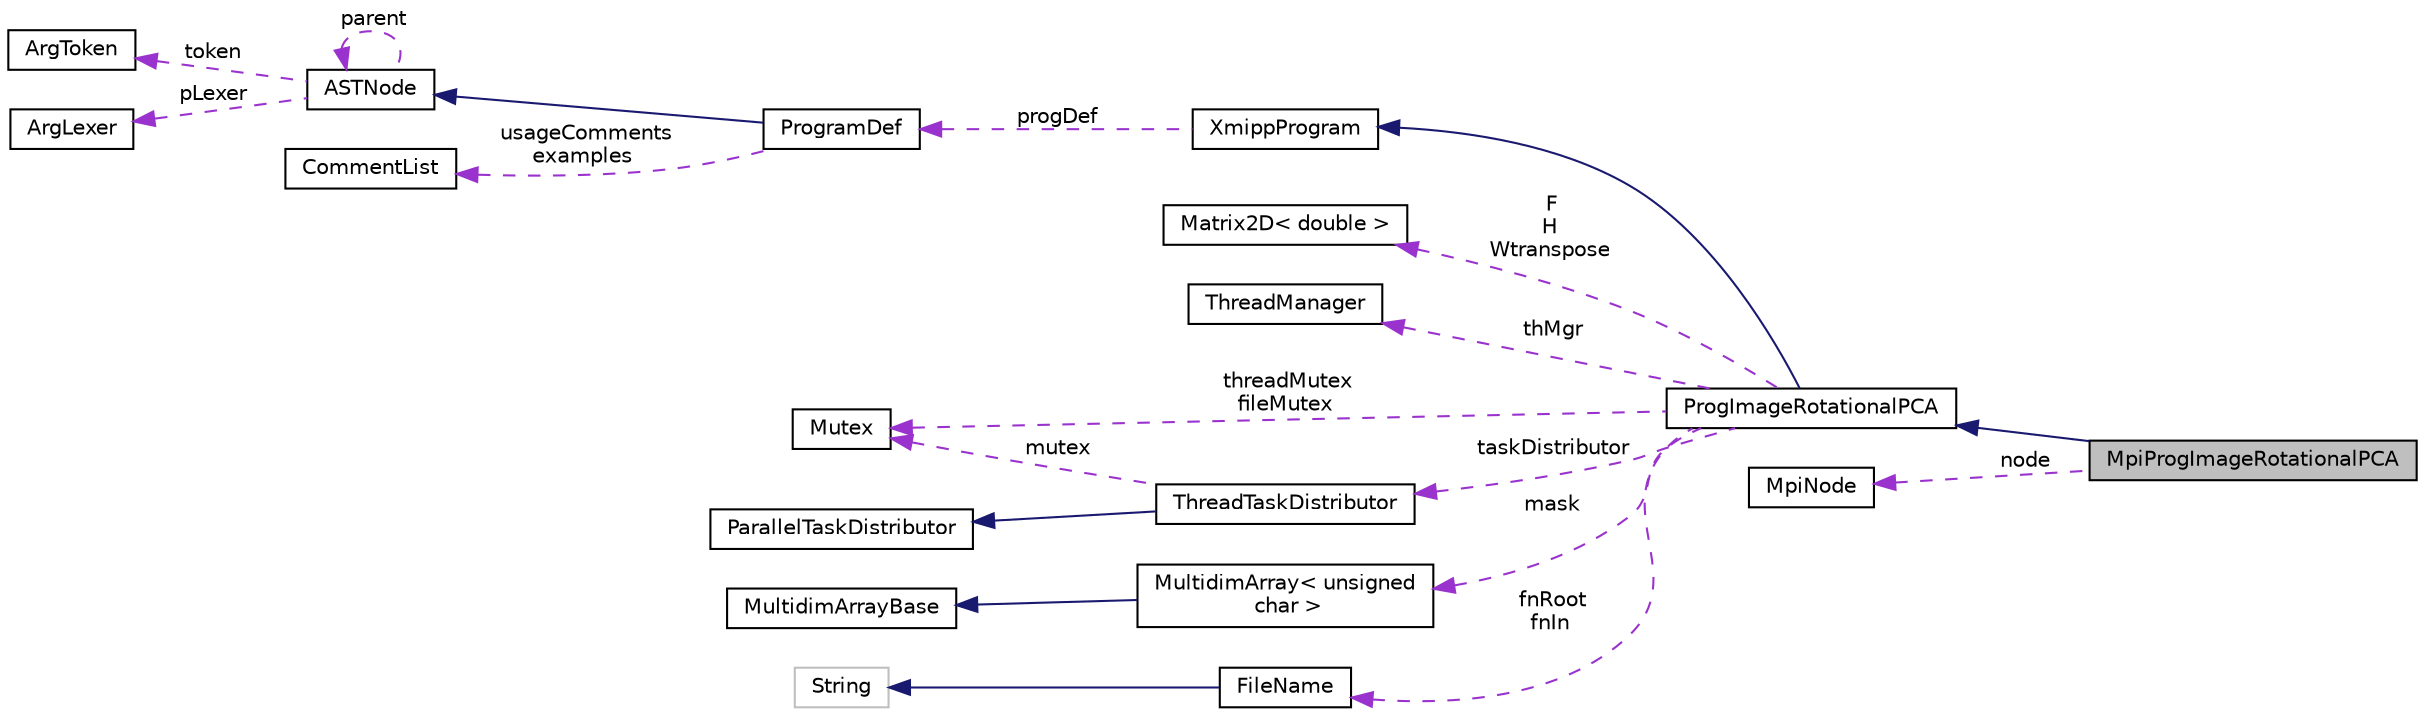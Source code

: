 digraph "MpiProgImageRotationalPCA"
{
  edge [fontname="Helvetica",fontsize="10",labelfontname="Helvetica",labelfontsize="10"];
  node [fontname="Helvetica",fontsize="10",shape=record];
  rankdir="LR";
  Node3 [label="MpiProgImageRotationalPCA",height=0.2,width=0.4,color="black", fillcolor="grey75", style="filled", fontcolor="black"];
  Node4 -> Node3 [dir="back",color="midnightblue",fontsize="10",style="solid",fontname="Helvetica"];
  Node4 [label="ProgImageRotationalPCA",height=0.2,width=0.4,color="black", fillcolor="white", style="filled",URL="$classProgImageRotationalPCA.html"];
  Node5 -> Node4 [dir="back",color="midnightblue",fontsize="10",style="solid",fontname="Helvetica"];
  Node5 [label="XmippProgram",height=0.2,width=0.4,color="black", fillcolor="white", style="filled",URL="$classXmippProgram.html"];
  Node6 -> Node5 [dir="back",color="darkorchid3",fontsize="10",style="dashed",label=" progDef" ,fontname="Helvetica"];
  Node6 [label="ProgramDef",height=0.2,width=0.4,color="black", fillcolor="white", style="filled",URL="$classProgramDef.html"];
  Node7 -> Node6 [dir="back",color="midnightblue",fontsize="10",style="solid",fontname="Helvetica"];
  Node7 [label="ASTNode",height=0.2,width=0.4,color="black", fillcolor="white", style="filled",URL="$classASTNode.html"];
  Node8 -> Node7 [dir="back",color="darkorchid3",fontsize="10",style="dashed",label=" token" ,fontname="Helvetica"];
  Node8 [label="ArgToken",height=0.2,width=0.4,color="black", fillcolor="white", style="filled",URL="$classArgToken.html"];
  Node9 -> Node7 [dir="back",color="darkorchid3",fontsize="10",style="dashed",label=" pLexer" ,fontname="Helvetica"];
  Node9 [label="ArgLexer",height=0.2,width=0.4,color="black", fillcolor="white", style="filled",URL="$classArgLexer.html"];
  Node7 -> Node7 [dir="back",color="darkorchid3",fontsize="10",style="dashed",label=" parent" ,fontname="Helvetica"];
  Node10 -> Node6 [dir="back",color="darkorchid3",fontsize="10",style="dashed",label=" usageComments\nexamples" ,fontname="Helvetica"];
  Node10 [label="CommentList",height=0.2,width=0.4,color="black", fillcolor="white", style="filled",URL="$classCommentList.html"];
  Node11 -> Node4 [dir="back",color="darkorchid3",fontsize="10",style="dashed",label=" F\nH\nWtranspose" ,fontname="Helvetica"];
  Node11 [label="Matrix2D\< double \>",height=0.2,width=0.4,color="black", fillcolor="white", style="filled",URL="$classMatrix2D.html"];
  Node12 -> Node4 [dir="back",color="darkorchid3",fontsize="10",style="dashed",label=" thMgr" ,fontname="Helvetica"];
  Node12 [label="ThreadManager",height=0.2,width=0.4,color="black", fillcolor="white", style="filled",URL="$classThreadManager.html"];
  Node13 -> Node4 [dir="back",color="darkorchid3",fontsize="10",style="dashed",label=" threadMutex\nfileMutex" ,fontname="Helvetica"];
  Node13 [label="Mutex",height=0.2,width=0.4,color="black", fillcolor="white", style="filled",URL="$classMutex.html"];
  Node14 -> Node4 [dir="back",color="darkorchid3",fontsize="10",style="dashed",label=" taskDistributor" ,fontname="Helvetica"];
  Node14 [label="ThreadTaskDistributor",height=0.2,width=0.4,color="black", fillcolor="white", style="filled",URL="$classThreadTaskDistributor.html"];
  Node15 -> Node14 [dir="back",color="midnightblue",fontsize="10",style="solid",fontname="Helvetica"];
  Node15 [label="ParallelTaskDistributor",height=0.2,width=0.4,color="black", fillcolor="white", style="filled",URL="$classParallelTaskDistributor.html"];
  Node13 -> Node14 [dir="back",color="darkorchid3",fontsize="10",style="dashed",label=" mutex" ,fontname="Helvetica"];
  Node16 -> Node4 [dir="back",color="darkorchid3",fontsize="10",style="dashed",label=" mask" ,fontname="Helvetica"];
  Node16 [label="MultidimArray\< unsigned\l char \>",height=0.2,width=0.4,color="black", fillcolor="white", style="filled",URL="$classMultidimArray.html"];
  Node17 -> Node16 [dir="back",color="midnightblue",fontsize="10",style="solid",fontname="Helvetica"];
  Node17 [label="MultidimArrayBase",height=0.2,width=0.4,color="black", fillcolor="white", style="filled",URL="$classMultidimArrayBase.html"];
  Node18 -> Node4 [dir="back",color="darkorchid3",fontsize="10",style="dashed",label=" fnRoot\nfnIn" ,fontname="Helvetica"];
  Node18 [label="FileName",height=0.2,width=0.4,color="black", fillcolor="white", style="filled",URL="$classFileName.html"];
  Node19 -> Node18 [dir="back",color="midnightblue",fontsize="10",style="solid",fontname="Helvetica"];
  Node19 [label="String",height=0.2,width=0.4,color="grey75", fillcolor="white", style="filled"];
  Node20 -> Node3 [dir="back",color="darkorchid3",fontsize="10",style="dashed",label=" node" ,fontname="Helvetica"];
  Node20 [label="MpiNode",height=0.2,width=0.4,color="black", fillcolor="white", style="filled",URL="$classMpiNode.html"];
}
